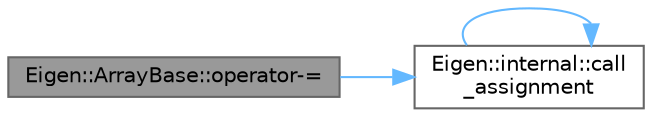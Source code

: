 digraph "Eigen::ArrayBase::operator-="
{
 // LATEX_PDF_SIZE
  bgcolor="transparent";
  edge [fontname=Helvetica,fontsize=10,labelfontname=Helvetica,labelfontsize=10];
  node [fontname=Helvetica,fontsize=10,shape=box,height=0.2,width=0.4];
  rankdir="LR";
  Node1 [id="Node000001",label="Eigen::ArrayBase::operator-=",height=0.2,width=0.4,color="gray40", fillcolor="grey60", style="filled", fontcolor="black",tooltip=" "];
  Node1 -> Node2 [id="edge3_Node000001_Node000002",color="steelblue1",style="solid",tooltip=" "];
  Node2 [id="Node000002",label="Eigen::internal::call\l_assignment",height=0.2,width=0.4,color="grey40", fillcolor="white", style="filled",URL="$namespace_eigen_1_1internal.html#a77793e4b74b9919e35295c839f2659b2",tooltip=" "];
  Node2 -> Node2 [id="edge4_Node000002_Node000002",color="steelblue1",style="solid",tooltip=" "];
}
